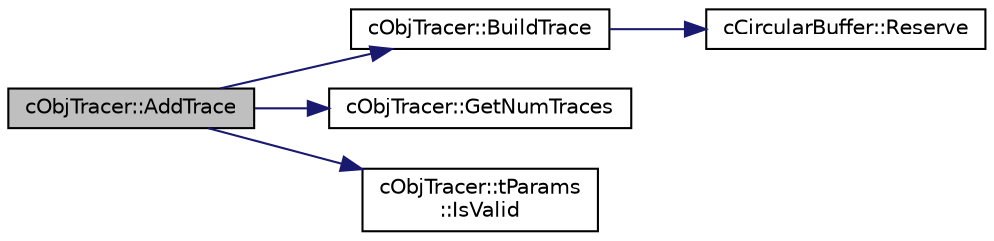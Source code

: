 digraph "cObjTracer::AddTrace"
{
 // LATEX_PDF_SIZE
  edge [fontname="Helvetica",fontsize="10",labelfontname="Helvetica",labelfontsize="10"];
  node [fontname="Helvetica",fontsize="10",shape=record];
  rankdir="LR";
  Node1 [label="cObjTracer::AddTrace",height=0.2,width=0.4,color="black", fillcolor="grey75", style="filled", fontcolor="black",tooltip=" "];
  Node1 -> Node2 [color="midnightblue",fontsize="10",style="solid",fontname="Helvetica"];
  Node2 [label="cObjTracer::BuildTrace",height=0.2,width=0.4,color="black", fillcolor="white", style="filled",URL="$classc_obj_tracer.html#ace01da066617807086691a25438d8b40",tooltip=" "];
  Node2 -> Node3 [color="midnightblue",fontsize="10",style="solid",fontname="Helvetica"];
  Node3 [label="cCircularBuffer::Reserve",height=0.2,width=0.4,color="black", fillcolor="white", style="filled",URL="$classc_circular_buffer.html#aa1e086159e132b04fa812c21f2d7e4f6",tooltip=" "];
  Node1 -> Node4 [color="midnightblue",fontsize="10",style="solid",fontname="Helvetica"];
  Node4 [label="cObjTracer::GetNumTraces",height=0.2,width=0.4,color="black", fillcolor="white", style="filled",URL="$classc_obj_tracer.html#a1ab0a6d791c2febc89f7cbfa26943b94",tooltip=" "];
  Node1 -> Node5 [color="midnightblue",fontsize="10",style="solid",fontname="Helvetica"];
  Node5 [label="cObjTracer::tParams\l::IsValid",height=0.2,width=0.4,color="black", fillcolor="white", style="filled",URL="$structc_obj_tracer_1_1t_params.html#a1a56778e3e47afda435d012d166dba3d",tooltip=" "];
}
